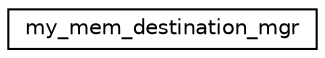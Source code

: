 digraph "Graphical Class Hierarchy"
{
  edge [fontname="Helvetica",fontsize="10",labelfontname="Helvetica",labelfontsize="10"];
  node [fontname="Helvetica",fontsize="10",shape=record];
  rankdir="LR";
  Node1 [label="my_mem_destination_mgr",height=0.2,width=0.4,color="black", fillcolor="white", style="filled",URL="$structmy__mem__destination__mgr.html"];
}
